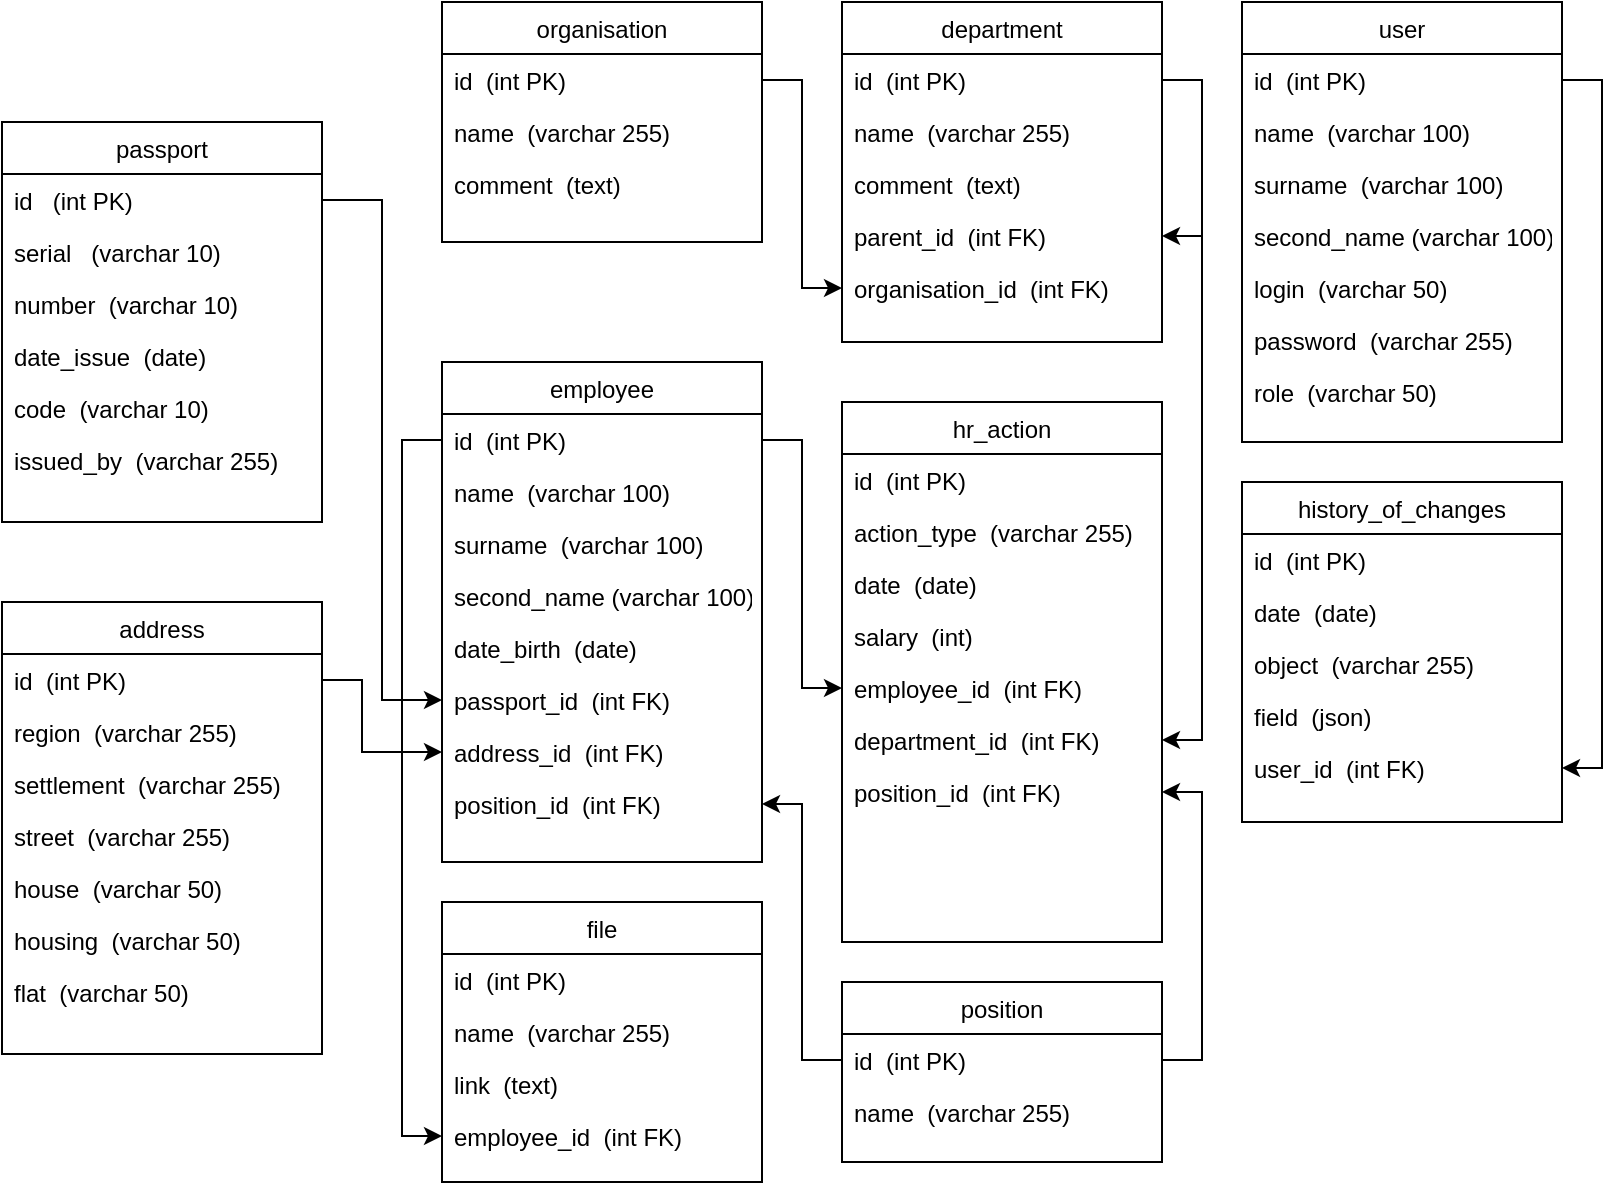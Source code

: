 <mxfile version="24.7.17">
  <diagram id="C5RBs43oDa-KdzZeNtuy" name="Page-1">
    <mxGraphModel dx="989" dy="582" grid="1" gridSize="10" guides="1" tooltips="1" connect="1" arrows="1" fold="1" page="1" pageScale="1" pageWidth="827" pageHeight="1169" math="0" shadow="0">
      <root>
        <mxCell id="WIyWlLk6GJQsqaUBKTNV-0" />
        <mxCell id="WIyWlLk6GJQsqaUBKTNV-1" parent="WIyWlLk6GJQsqaUBKTNV-0" />
        <mxCell id="zkfFHV4jXpPFQw0GAbJ--17" value="organisation" style="swimlane;fontStyle=0;align=center;verticalAlign=top;childLayout=stackLayout;horizontal=1;startSize=26;horizontalStack=0;resizeParent=1;resizeLast=0;collapsible=1;marginBottom=0;rounded=0;shadow=0;strokeWidth=1;" parent="WIyWlLk6GJQsqaUBKTNV-1" vertex="1">
          <mxGeometry x="280" y="80" width="160" height="120" as="geometry">
            <mxRectangle x="550" y="140" width="160" height="26" as="alternateBounds" />
          </mxGeometry>
        </mxCell>
        <mxCell id="zkfFHV4jXpPFQw0GAbJ--18" value="id  (int PK)" style="text;align=left;verticalAlign=top;spacingLeft=4;spacingRight=4;overflow=hidden;rotatable=0;points=[[0,0.5],[1,0.5]];portConstraint=eastwest;" parent="zkfFHV4jXpPFQw0GAbJ--17" vertex="1">
          <mxGeometry y="26" width="160" height="26" as="geometry" />
        </mxCell>
        <mxCell id="zkfFHV4jXpPFQw0GAbJ--19" value="name  (varchar 255)" style="text;align=left;verticalAlign=top;spacingLeft=4;spacingRight=4;overflow=hidden;rotatable=0;points=[[0,0.5],[1,0.5]];portConstraint=eastwest;rounded=0;shadow=0;html=0;" parent="zkfFHV4jXpPFQw0GAbJ--17" vertex="1">
          <mxGeometry y="52" width="160" height="26" as="geometry" />
        </mxCell>
        <mxCell id="zkfFHV4jXpPFQw0GAbJ--20" value="comment  (text)" style="text;align=left;verticalAlign=top;spacingLeft=4;spacingRight=4;overflow=hidden;rotatable=0;points=[[0,0.5],[1,0.5]];portConstraint=eastwest;rounded=0;shadow=0;html=0;" parent="zkfFHV4jXpPFQw0GAbJ--17" vertex="1">
          <mxGeometry y="78" width="160" height="26" as="geometry" />
        </mxCell>
        <mxCell id="YECoqb0zswU3pzLEYnco-3" value="department" style="swimlane;fontStyle=0;align=center;verticalAlign=top;childLayout=stackLayout;horizontal=1;startSize=26;horizontalStack=0;resizeParent=1;resizeLast=0;collapsible=1;marginBottom=0;rounded=0;shadow=0;strokeWidth=1;" parent="WIyWlLk6GJQsqaUBKTNV-1" vertex="1">
          <mxGeometry x="480" y="80" width="160" height="170" as="geometry">
            <mxRectangle x="550" y="140" width="160" height="26" as="alternateBounds" />
          </mxGeometry>
        </mxCell>
        <mxCell id="Ccd_4ay49C1qQ5F7txYR-0" style="edgeStyle=orthogonalEdgeStyle;rounded=0;orthogonalLoop=1;jettySize=auto;html=1;exitX=1;exitY=0.5;exitDx=0;exitDy=0;" parent="YECoqb0zswU3pzLEYnco-3" source="YECoqb0zswU3pzLEYnco-4" target="YECoqb0zswU3pzLEYnco-7" edge="1">
          <mxGeometry relative="1" as="geometry" />
        </mxCell>
        <mxCell id="YECoqb0zswU3pzLEYnco-4" value="id  (int PK)" style="text;align=left;verticalAlign=top;spacingLeft=4;spacingRight=4;overflow=hidden;rotatable=0;points=[[0,0.5],[1,0.5]];portConstraint=eastwest;" parent="YECoqb0zswU3pzLEYnco-3" vertex="1">
          <mxGeometry y="26" width="160" height="26" as="geometry" />
        </mxCell>
        <mxCell id="YECoqb0zswU3pzLEYnco-6" value="name  (varchar 255)" style="text;align=left;verticalAlign=top;spacingLeft=4;spacingRight=4;overflow=hidden;rotatable=0;points=[[0,0.5],[1,0.5]];portConstraint=eastwest;rounded=0;shadow=0;html=0;" parent="YECoqb0zswU3pzLEYnco-3" vertex="1">
          <mxGeometry y="52" width="160" height="26" as="geometry" />
        </mxCell>
        <mxCell id="YECoqb0zswU3pzLEYnco-8" value="comment  (text)" style="text;align=left;verticalAlign=top;spacingLeft=4;spacingRight=4;overflow=hidden;rotatable=0;points=[[0,0.5],[1,0.5]];portConstraint=eastwest;rounded=0;shadow=0;html=0;" parent="YECoqb0zswU3pzLEYnco-3" vertex="1">
          <mxGeometry y="78" width="160" height="26" as="geometry" />
        </mxCell>
        <mxCell id="YECoqb0zswU3pzLEYnco-7" value="parent_id  (int FK)" style="text;align=left;verticalAlign=top;spacingLeft=4;spacingRight=4;overflow=hidden;rotatable=0;points=[[0,0.5],[1,0.5]];portConstraint=eastwest;rounded=0;shadow=0;html=0;" parent="YECoqb0zswU3pzLEYnco-3" vertex="1">
          <mxGeometry y="104" width="160" height="26" as="geometry" />
        </mxCell>
        <mxCell id="YECoqb0zswU3pzLEYnco-5" value="organisation_id  (int FK)" style="text;align=left;verticalAlign=top;spacingLeft=4;spacingRight=4;overflow=hidden;rotatable=0;points=[[0,0.5],[1,0.5]];portConstraint=eastwest;rounded=0;shadow=0;html=0;" parent="YECoqb0zswU3pzLEYnco-3" vertex="1">
          <mxGeometry y="130" width="160" height="26" as="geometry" />
        </mxCell>
        <mxCell id="YECoqb0zswU3pzLEYnco-12" value="position" style="swimlane;fontStyle=0;align=center;verticalAlign=top;childLayout=stackLayout;horizontal=1;startSize=26;horizontalStack=0;resizeParent=1;resizeLast=0;collapsible=1;marginBottom=0;rounded=0;shadow=0;strokeWidth=1;" parent="WIyWlLk6GJQsqaUBKTNV-1" vertex="1">
          <mxGeometry x="480" y="570" width="160" height="90" as="geometry">
            <mxRectangle x="550" y="140" width="160" height="26" as="alternateBounds" />
          </mxGeometry>
        </mxCell>
        <mxCell id="YECoqb0zswU3pzLEYnco-13" value="id  (int PK)" style="text;align=left;verticalAlign=top;spacingLeft=4;spacingRight=4;overflow=hidden;rotatable=0;points=[[0,0.5],[1,0.5]];portConstraint=eastwest;" parent="YECoqb0zswU3pzLEYnco-12" vertex="1">
          <mxGeometry y="26" width="160" height="26" as="geometry" />
        </mxCell>
        <mxCell id="YECoqb0zswU3pzLEYnco-14" value="name  (varchar 255)" style="text;align=left;verticalAlign=top;spacingLeft=4;spacingRight=4;overflow=hidden;rotatable=0;points=[[0,0.5],[1,0.5]];portConstraint=eastwest;rounded=0;shadow=0;html=0;" parent="YECoqb0zswU3pzLEYnco-12" vertex="1">
          <mxGeometry y="52" width="160" height="26" as="geometry" />
        </mxCell>
        <mxCell id="YECoqb0zswU3pzLEYnco-21" value="employee" style="swimlane;fontStyle=0;align=center;verticalAlign=top;childLayout=stackLayout;horizontal=1;startSize=26;horizontalStack=0;resizeParent=1;resizeLast=0;collapsible=1;marginBottom=0;rounded=0;shadow=0;strokeWidth=1;" parent="WIyWlLk6GJQsqaUBKTNV-1" vertex="1">
          <mxGeometry x="280" y="260" width="160" height="250" as="geometry">
            <mxRectangle x="550" y="140" width="160" height="26" as="alternateBounds" />
          </mxGeometry>
        </mxCell>
        <mxCell id="YECoqb0zswU3pzLEYnco-22" value="id  (int PK)" style="text;align=left;verticalAlign=top;spacingLeft=4;spacingRight=4;overflow=hidden;rotatable=0;points=[[0,0.5],[1,0.5]];portConstraint=eastwest;" parent="YECoqb0zswU3pzLEYnco-21" vertex="1">
          <mxGeometry y="26" width="160" height="26" as="geometry" />
        </mxCell>
        <mxCell id="YECoqb0zswU3pzLEYnco-24" value="name  (varchar 100)" style="text;align=left;verticalAlign=top;spacingLeft=4;spacingRight=4;overflow=hidden;rotatable=0;points=[[0,0.5],[1,0.5]];portConstraint=eastwest;rounded=0;shadow=0;html=0;" parent="YECoqb0zswU3pzLEYnco-21" vertex="1">
          <mxGeometry y="52" width="160" height="26" as="geometry" />
        </mxCell>
        <mxCell id="YECoqb0zswU3pzLEYnco-23" value="surname  (varchar 100)" style="text;align=left;verticalAlign=top;spacingLeft=4;spacingRight=4;overflow=hidden;rotatable=0;points=[[0,0.5],[1,0.5]];portConstraint=eastwest;rounded=0;shadow=0;html=0;" parent="YECoqb0zswU3pzLEYnco-21" vertex="1">
          <mxGeometry y="78" width="160" height="26" as="geometry" />
        </mxCell>
        <mxCell id="YECoqb0zswU3pzLEYnco-25" value="second_name (varchar 100)" style="text;align=left;verticalAlign=top;spacingLeft=4;spacingRight=4;overflow=hidden;rotatable=0;points=[[0,0.5],[1,0.5]];portConstraint=eastwest;rounded=0;shadow=0;html=0;" parent="YECoqb0zswU3pzLEYnco-21" vertex="1">
          <mxGeometry y="104" width="160" height="26" as="geometry" />
        </mxCell>
        <mxCell id="YECoqb0zswU3pzLEYnco-81" value="date_birth  (date)" style="text;align=left;verticalAlign=top;spacingLeft=4;spacingRight=4;overflow=hidden;rotatable=0;points=[[0,0.5],[1,0.5]];portConstraint=eastwest;rounded=0;shadow=0;html=0;" parent="YECoqb0zswU3pzLEYnco-21" vertex="1">
          <mxGeometry y="130" width="160" height="26" as="geometry" />
        </mxCell>
        <mxCell id="YECoqb0zswU3pzLEYnco-82" value="passport_id  (int FK)" style="text;align=left;verticalAlign=top;spacingLeft=4;spacingRight=4;overflow=hidden;rotatable=0;points=[[0,0.5],[1,0.5]];portConstraint=eastwest;rounded=0;shadow=0;html=0;" parent="YECoqb0zswU3pzLEYnco-21" vertex="1">
          <mxGeometry y="156" width="160" height="26" as="geometry" />
        </mxCell>
        <mxCell id="YECoqb0zswU3pzLEYnco-26" value="address_id  (int FK)" style="text;align=left;verticalAlign=top;spacingLeft=4;spacingRight=4;overflow=hidden;rotatable=0;points=[[0,0.5],[1,0.5]];portConstraint=eastwest;rounded=0;shadow=0;html=0;" parent="YECoqb0zswU3pzLEYnco-21" vertex="1">
          <mxGeometry y="182" width="160" height="26" as="geometry" />
        </mxCell>
        <mxCell id="YECoqb0zswU3pzLEYnco-86" value="position_id  (int FK)" style="text;align=left;verticalAlign=top;spacingLeft=4;spacingRight=4;overflow=hidden;rotatable=0;points=[[0,0.5],[1,0.5]];portConstraint=eastwest;rounded=0;shadow=0;html=0;" parent="YECoqb0zswU3pzLEYnco-21" vertex="1">
          <mxGeometry y="208" width="160" height="26" as="geometry" />
        </mxCell>
        <mxCell id="YECoqb0zswU3pzLEYnco-39" value="file" style="swimlane;fontStyle=0;align=center;verticalAlign=top;childLayout=stackLayout;horizontal=1;startSize=26;horizontalStack=0;resizeParent=1;resizeLast=0;collapsible=1;marginBottom=0;rounded=0;shadow=0;strokeWidth=1;" parent="WIyWlLk6GJQsqaUBKTNV-1" vertex="1">
          <mxGeometry x="280" y="530" width="160" height="140" as="geometry">
            <mxRectangle x="550" y="140" width="160" height="26" as="alternateBounds" />
          </mxGeometry>
        </mxCell>
        <mxCell id="YECoqb0zswU3pzLEYnco-40" value="id  (int PK)" style="text;align=left;verticalAlign=top;spacingLeft=4;spacingRight=4;overflow=hidden;rotatable=0;points=[[0,0.5],[1,0.5]];portConstraint=eastwest;" parent="YECoqb0zswU3pzLEYnco-39" vertex="1">
          <mxGeometry y="26" width="160" height="26" as="geometry" />
        </mxCell>
        <mxCell id="YECoqb0zswU3pzLEYnco-41" value="name  (varchar 255)" style="text;align=left;verticalAlign=top;spacingLeft=4;spacingRight=4;overflow=hidden;rotatable=0;points=[[0,0.5],[1,0.5]];portConstraint=eastwest;rounded=0;shadow=0;html=0;" parent="YECoqb0zswU3pzLEYnco-39" vertex="1">
          <mxGeometry y="52" width="160" height="26" as="geometry" />
        </mxCell>
        <mxCell id="YECoqb0zswU3pzLEYnco-42" value="link  (text)" style="text;align=left;verticalAlign=top;spacingLeft=4;spacingRight=4;overflow=hidden;rotatable=0;points=[[0,0.5],[1,0.5]];portConstraint=eastwest;rounded=0;shadow=0;html=0;" parent="YECoqb0zswU3pzLEYnco-39" vertex="1">
          <mxGeometry y="78" width="160" height="26" as="geometry" />
        </mxCell>
        <mxCell id="VdQV2k-ucfRH0OK4bJZg-2" value="employee_id  (int FK)" style="text;align=left;verticalAlign=top;spacingLeft=4;spacingRight=4;overflow=hidden;rotatable=0;points=[[0,0.5],[1,0.5]];portConstraint=eastwest;rounded=0;shadow=0;html=0;" parent="YECoqb0zswU3pzLEYnco-39" vertex="1">
          <mxGeometry y="104" width="160" height="26" as="geometry" />
        </mxCell>
        <mxCell id="YECoqb0zswU3pzLEYnco-48" value="user" style="swimlane;fontStyle=0;align=center;verticalAlign=top;childLayout=stackLayout;horizontal=1;startSize=26;horizontalStack=0;resizeParent=1;resizeLast=0;collapsible=1;marginBottom=0;rounded=0;shadow=0;strokeWidth=1;" parent="WIyWlLk6GJQsqaUBKTNV-1" vertex="1">
          <mxGeometry x="680" y="80" width="160" height="220" as="geometry">
            <mxRectangle x="550" y="140" width="160" height="26" as="alternateBounds" />
          </mxGeometry>
        </mxCell>
        <mxCell id="YECoqb0zswU3pzLEYnco-49" value="id  (int PK)" style="text;align=left;verticalAlign=top;spacingLeft=4;spacingRight=4;overflow=hidden;rotatable=0;points=[[0,0.5],[1,0.5]];portConstraint=eastwest;" parent="YECoqb0zswU3pzLEYnco-48" vertex="1">
          <mxGeometry y="26" width="160" height="26" as="geometry" />
        </mxCell>
        <mxCell id="YECoqb0zswU3pzLEYnco-50" value="name  (varchar 100)" style="text;align=left;verticalAlign=top;spacingLeft=4;spacingRight=4;overflow=hidden;rotatable=0;points=[[0,0.5],[1,0.5]];portConstraint=eastwest;rounded=0;shadow=0;html=0;" parent="YECoqb0zswU3pzLEYnco-48" vertex="1">
          <mxGeometry y="52" width="160" height="26" as="geometry" />
        </mxCell>
        <mxCell id="3ly6tm5_DrOSzDCyUDJb-0" value="surname  (varchar 100)" style="text;align=left;verticalAlign=top;spacingLeft=4;spacingRight=4;overflow=hidden;rotatable=0;points=[[0,0.5],[1,0.5]];portConstraint=eastwest;rounded=0;shadow=0;html=0;" parent="YECoqb0zswU3pzLEYnco-48" vertex="1">
          <mxGeometry y="78" width="160" height="26" as="geometry" />
        </mxCell>
        <mxCell id="3ly6tm5_DrOSzDCyUDJb-1" value="second_name (varchar 100)" style="text;align=left;verticalAlign=top;spacingLeft=4;spacingRight=4;overflow=hidden;rotatable=0;points=[[0,0.5],[1,0.5]];portConstraint=eastwest;rounded=0;shadow=0;html=0;" parent="YECoqb0zswU3pzLEYnco-48" vertex="1">
          <mxGeometry y="104" width="160" height="26" as="geometry" />
        </mxCell>
        <mxCell id="YECoqb0zswU3pzLEYnco-63" value="login  (varchar 50)" style="text;align=left;verticalAlign=top;spacingLeft=4;spacingRight=4;overflow=hidden;rotatable=0;points=[[0,0.5],[1,0.5]];portConstraint=eastwest;rounded=0;shadow=0;html=0;" parent="YECoqb0zswU3pzLEYnco-48" vertex="1">
          <mxGeometry y="130" width="160" height="26" as="geometry" />
        </mxCell>
        <mxCell id="YECoqb0zswU3pzLEYnco-53" value="password  (varchar 255)" style="text;align=left;verticalAlign=top;spacingLeft=4;spacingRight=4;overflow=hidden;rotatable=0;points=[[0,0.5],[1,0.5]];portConstraint=eastwest;rounded=0;shadow=0;html=0;" parent="YECoqb0zswU3pzLEYnco-48" vertex="1">
          <mxGeometry y="156" width="160" height="26" as="geometry" />
        </mxCell>
        <mxCell id="VdQV2k-ucfRH0OK4bJZg-5" value="role  (varchar 50)" style="text;align=left;verticalAlign=top;spacingLeft=4;spacingRight=4;overflow=hidden;rotatable=0;points=[[0,0.5],[1,0.5]];portConstraint=eastwest;rounded=0;shadow=0;html=0;" parent="YECoqb0zswU3pzLEYnco-48" vertex="1">
          <mxGeometry y="182" width="160" height="26" as="geometry" />
        </mxCell>
        <mxCell id="YECoqb0zswU3pzLEYnco-70" value="passport" style="swimlane;fontStyle=0;align=center;verticalAlign=top;childLayout=stackLayout;horizontal=1;startSize=26;horizontalStack=0;resizeParent=1;resizeLast=0;collapsible=1;marginBottom=0;rounded=0;shadow=0;strokeWidth=1;" parent="WIyWlLk6GJQsqaUBKTNV-1" vertex="1">
          <mxGeometry x="60" y="140" width="160" height="200" as="geometry">
            <mxRectangle x="550" y="140" width="160" height="26" as="alternateBounds" />
          </mxGeometry>
        </mxCell>
        <mxCell id="YECoqb0zswU3pzLEYnco-71" value="id   (int PK)" style="text;align=left;verticalAlign=top;spacingLeft=4;spacingRight=4;overflow=hidden;rotatable=0;points=[[0,0.5],[1,0.5]];portConstraint=eastwest;" parent="YECoqb0zswU3pzLEYnco-70" vertex="1">
          <mxGeometry y="26" width="160" height="26" as="geometry" />
        </mxCell>
        <mxCell id="YECoqb0zswU3pzLEYnco-59" value="serial   (varchar 10)" style="text;align=left;verticalAlign=top;spacingLeft=4;spacingRight=4;overflow=hidden;rotatable=0;points=[[0,0.5],[1,0.5]];portConstraint=eastwest;rounded=0;shadow=0;html=0;" parent="YECoqb0zswU3pzLEYnco-70" vertex="1">
          <mxGeometry y="52" width="160" height="26" as="geometry" />
        </mxCell>
        <mxCell id="YECoqb0zswU3pzLEYnco-62" value="number  (varchar 10)" style="text;align=left;verticalAlign=top;spacingLeft=4;spacingRight=4;overflow=hidden;rotatable=0;points=[[0,0.5],[1,0.5]];portConstraint=eastwest;rounded=0;shadow=0;html=0;" parent="YECoqb0zswU3pzLEYnco-70" vertex="1">
          <mxGeometry y="78" width="160" height="26" as="geometry" />
        </mxCell>
        <mxCell id="YECoqb0zswU3pzLEYnco-61" value="date_issue  (date)" style="text;align=left;verticalAlign=top;spacingLeft=4;spacingRight=4;overflow=hidden;rotatable=0;points=[[0,0.5],[1,0.5]];portConstraint=eastwest;rounded=0;shadow=0;html=0;" parent="YECoqb0zswU3pzLEYnco-70" vertex="1">
          <mxGeometry y="104" width="160" height="26" as="geometry" />
        </mxCell>
        <mxCell id="YECoqb0zswU3pzLEYnco-60" value="code  (varchar 10)" style="text;align=left;verticalAlign=top;spacingLeft=4;spacingRight=4;overflow=hidden;rotatable=0;points=[[0,0.5],[1,0.5]];portConstraint=eastwest;rounded=0;shadow=0;html=0;" parent="YECoqb0zswU3pzLEYnco-70" vertex="1">
          <mxGeometry y="130" width="160" height="26" as="geometry" />
        </mxCell>
        <mxCell id="YECoqb0zswU3pzLEYnco-58" value="issued_by  (varchar 255)" style="text;align=left;verticalAlign=top;spacingLeft=4;spacingRight=4;overflow=hidden;rotatable=0;points=[[0,0.5],[1,0.5]];portConstraint=eastwest;rounded=0;shadow=0;html=0;" parent="YECoqb0zswU3pzLEYnco-70" vertex="1">
          <mxGeometry y="156" width="160" height="26" as="geometry" />
        </mxCell>
        <mxCell id="YECoqb0zswU3pzLEYnco-75" value="address" style="swimlane;fontStyle=0;align=center;verticalAlign=top;childLayout=stackLayout;horizontal=1;startSize=26;horizontalStack=0;resizeParent=1;resizeLast=0;collapsible=1;marginBottom=0;rounded=0;shadow=0;strokeWidth=1;" parent="WIyWlLk6GJQsqaUBKTNV-1" vertex="1">
          <mxGeometry x="60" y="380" width="160" height="226" as="geometry">
            <mxRectangle x="550" y="140" width="160" height="26" as="alternateBounds" />
          </mxGeometry>
        </mxCell>
        <mxCell id="YECoqb0zswU3pzLEYnco-76" value="id  (int PK)" style="text;align=left;verticalAlign=top;spacingLeft=4;spacingRight=4;overflow=hidden;rotatable=0;points=[[0,0.5],[1,0.5]];portConstraint=eastwest;" parent="YECoqb0zswU3pzLEYnco-75" vertex="1">
          <mxGeometry y="26" width="160" height="26" as="geometry" />
        </mxCell>
        <mxCell id="YECoqb0zswU3pzLEYnco-64" value="region  (varchar 255)" style="text;align=left;verticalAlign=top;spacingLeft=4;spacingRight=4;overflow=hidden;rotatable=0;points=[[0,0.5],[1,0.5]];portConstraint=eastwest;rounded=0;shadow=0;html=0;" parent="YECoqb0zswU3pzLEYnco-75" vertex="1">
          <mxGeometry y="52" width="160" height="26" as="geometry" />
        </mxCell>
        <mxCell id="YECoqb0zswU3pzLEYnco-67" value="settlement  (varchar 255)" style="text;align=left;verticalAlign=top;spacingLeft=4;spacingRight=4;overflow=hidden;rotatable=0;points=[[0,0.5],[1,0.5]];portConstraint=eastwest;rounded=0;shadow=0;html=0;" parent="YECoqb0zswU3pzLEYnco-75" vertex="1">
          <mxGeometry y="78" width="160" height="26" as="geometry" />
        </mxCell>
        <mxCell id="YECoqb0zswU3pzLEYnco-68" value="street  (varchar 255)" style="text;align=left;verticalAlign=top;spacingLeft=4;spacingRight=4;overflow=hidden;rotatable=0;points=[[0,0.5],[1,0.5]];portConstraint=eastwest;rounded=0;shadow=0;html=0;" parent="YECoqb0zswU3pzLEYnco-75" vertex="1">
          <mxGeometry y="104" width="160" height="26" as="geometry" />
        </mxCell>
        <mxCell id="YECoqb0zswU3pzLEYnco-66" value="house  (varchar 50)" style="text;align=left;verticalAlign=top;spacingLeft=4;spacingRight=4;overflow=hidden;rotatable=0;points=[[0,0.5],[1,0.5]];portConstraint=eastwest;rounded=0;shadow=0;html=0;" parent="YECoqb0zswU3pzLEYnco-75" vertex="1">
          <mxGeometry y="130" width="160" height="26" as="geometry" />
        </mxCell>
        <mxCell id="YECoqb0zswU3pzLEYnco-65" value="housing  (varchar 50)" style="text;align=left;verticalAlign=top;spacingLeft=4;spacingRight=4;overflow=hidden;rotatable=0;points=[[0,0.5],[1,0.5]];portConstraint=eastwest;rounded=0;shadow=0;html=0;" parent="YECoqb0zswU3pzLEYnco-75" vertex="1">
          <mxGeometry y="156" width="160" height="26" as="geometry" />
        </mxCell>
        <mxCell id="YECoqb0zswU3pzLEYnco-57" value="flat  (varchar 50)" style="text;align=left;verticalAlign=top;spacingLeft=4;spacingRight=4;overflow=hidden;rotatable=0;points=[[0,0.5],[1,0.5]];portConstraint=eastwest;rounded=0;shadow=0;html=0;" parent="YECoqb0zswU3pzLEYnco-75" vertex="1">
          <mxGeometry y="182" width="160" height="26" as="geometry" />
        </mxCell>
        <mxCell id="YECoqb0zswU3pzLEYnco-83" style="edgeStyle=orthogonalEdgeStyle;rounded=0;orthogonalLoop=1;jettySize=auto;html=1;exitX=1;exitY=0.5;exitDx=0;exitDy=0;entryX=0;entryY=0.5;entryDx=0;entryDy=0;" parent="WIyWlLk6GJQsqaUBKTNV-1" source="YECoqb0zswU3pzLEYnco-71" target="YECoqb0zswU3pzLEYnco-82" edge="1">
          <mxGeometry relative="1" as="geometry" />
        </mxCell>
        <mxCell id="YECoqb0zswU3pzLEYnco-84" style="edgeStyle=orthogonalEdgeStyle;rounded=0;orthogonalLoop=1;jettySize=auto;html=1;exitX=1;exitY=0.5;exitDx=0;exitDy=0;entryX=0;entryY=0.5;entryDx=0;entryDy=0;" parent="WIyWlLk6GJQsqaUBKTNV-1" source="YECoqb0zswU3pzLEYnco-76" target="YECoqb0zswU3pzLEYnco-26" edge="1">
          <mxGeometry relative="1" as="geometry">
            <Array as="points">
              <mxPoint x="240" y="419" />
              <mxPoint x="240" y="455" />
            </Array>
          </mxGeometry>
        </mxCell>
        <mxCell id="Ccd_4ay49C1qQ5F7txYR-1" value="history_of_changes" style="swimlane;fontStyle=0;align=center;verticalAlign=top;childLayout=stackLayout;horizontal=1;startSize=26;horizontalStack=0;resizeParent=1;resizeLast=0;collapsible=1;marginBottom=0;rounded=0;shadow=0;strokeWidth=1;" parent="WIyWlLk6GJQsqaUBKTNV-1" vertex="1">
          <mxGeometry x="680" y="320" width="160" height="170" as="geometry">
            <mxRectangle x="550" y="140" width="160" height="26" as="alternateBounds" />
          </mxGeometry>
        </mxCell>
        <mxCell id="Ccd_4ay49C1qQ5F7txYR-2" value="id  (int PK)" style="text;align=left;verticalAlign=top;spacingLeft=4;spacingRight=4;overflow=hidden;rotatable=0;points=[[0,0.5],[1,0.5]];portConstraint=eastwest;" parent="Ccd_4ay49C1qQ5F7txYR-1" vertex="1">
          <mxGeometry y="26" width="160" height="26" as="geometry" />
        </mxCell>
        <mxCell id="Ccd_4ay49C1qQ5F7txYR-3" value="date  (date)" style="text;align=left;verticalAlign=top;spacingLeft=4;spacingRight=4;overflow=hidden;rotatable=0;points=[[0,0.5],[1,0.5]];portConstraint=eastwest;rounded=0;shadow=0;html=0;" parent="Ccd_4ay49C1qQ5F7txYR-1" vertex="1">
          <mxGeometry y="52" width="160" height="26" as="geometry" />
        </mxCell>
        <mxCell id="Ccd_4ay49C1qQ5F7txYR-6" value="object  (varchar 255)" style="text;align=left;verticalAlign=top;spacingLeft=4;spacingRight=4;overflow=hidden;rotatable=0;points=[[0,0.5],[1,0.5]];portConstraint=eastwest;rounded=0;shadow=0;html=0;" parent="Ccd_4ay49C1qQ5F7txYR-1" vertex="1">
          <mxGeometry y="78" width="160" height="26" as="geometry" />
        </mxCell>
        <mxCell id="Ccd_4ay49C1qQ5F7txYR-7" value="field  (json)" style="text;align=left;verticalAlign=top;spacingLeft=4;spacingRight=4;overflow=hidden;rotatable=0;points=[[0,0.5],[1,0.5]];portConstraint=eastwest;rounded=0;shadow=0;html=0;" parent="Ccd_4ay49C1qQ5F7txYR-1" vertex="1">
          <mxGeometry y="104" width="160" height="26" as="geometry" />
        </mxCell>
        <mxCell id="3ly6tm5_DrOSzDCyUDJb-2" value="user_id  (int FK)" style="text;align=left;verticalAlign=top;spacingLeft=4;spacingRight=4;overflow=hidden;rotatable=0;points=[[0,0.5],[1,0.5]];portConstraint=eastwest;rounded=0;shadow=0;html=0;" parent="Ccd_4ay49C1qQ5F7txYR-1" vertex="1">
          <mxGeometry y="130" width="160" height="26" as="geometry" />
        </mxCell>
        <mxCell id="Ccd_4ay49C1qQ5F7txYR-10" value="hr_action" style="swimlane;fontStyle=0;align=center;verticalAlign=top;childLayout=stackLayout;horizontal=1;startSize=26;horizontalStack=0;resizeParent=1;resizeLast=0;collapsible=1;marginBottom=0;rounded=0;shadow=0;strokeWidth=1;" parent="WIyWlLk6GJQsqaUBKTNV-1" vertex="1">
          <mxGeometry x="480" y="280" width="160" height="270" as="geometry">
            <mxRectangle x="550" y="140" width="160" height="26" as="alternateBounds" />
          </mxGeometry>
        </mxCell>
        <mxCell id="Ccd_4ay49C1qQ5F7txYR-11" value="id  (int PK)" style="text;align=left;verticalAlign=top;spacingLeft=4;spacingRight=4;overflow=hidden;rotatable=0;points=[[0,0.5],[1,0.5]];portConstraint=eastwest;" parent="Ccd_4ay49C1qQ5F7txYR-10" vertex="1">
          <mxGeometry y="26" width="160" height="26" as="geometry" />
        </mxCell>
        <mxCell id="Ccd_4ay49C1qQ5F7txYR-12" value="action_type  (varchar 255)" style="text;align=left;verticalAlign=top;spacingLeft=4;spacingRight=4;overflow=hidden;rotatable=0;points=[[0,0.5],[1,0.5]];portConstraint=eastwest;rounded=0;shadow=0;html=0;" parent="Ccd_4ay49C1qQ5F7txYR-10" vertex="1">
          <mxGeometry y="52" width="160" height="26" as="geometry" />
        </mxCell>
        <mxCell id="Ccd_4ay49C1qQ5F7txYR-16" value="date  (date)" style="text;align=left;verticalAlign=top;spacingLeft=4;spacingRight=4;overflow=hidden;rotatable=0;points=[[0,0.5],[1,0.5]];portConstraint=eastwest;rounded=0;shadow=0;html=0;" parent="Ccd_4ay49C1qQ5F7txYR-10" vertex="1">
          <mxGeometry y="78" width="160" height="26" as="geometry" />
        </mxCell>
        <mxCell id="VdQV2k-ucfRH0OK4bJZg-6" value="salary  (int)" style="text;align=left;verticalAlign=top;spacingLeft=4;spacingRight=4;overflow=hidden;rotatable=0;points=[[0,0.5],[1,0.5]];portConstraint=eastwest;rounded=0;shadow=0;html=0;" parent="Ccd_4ay49C1qQ5F7txYR-10" vertex="1">
          <mxGeometry y="104" width="160" height="26" as="geometry" />
        </mxCell>
        <mxCell id="Ccd_4ay49C1qQ5F7txYR-13" value="employee_id  (int FK)" style="text;align=left;verticalAlign=top;spacingLeft=4;spacingRight=4;overflow=hidden;rotatable=0;points=[[0,0.5],[1,0.5]];portConstraint=eastwest;rounded=0;shadow=0;html=0;" parent="Ccd_4ay49C1qQ5F7txYR-10" vertex="1">
          <mxGeometry y="130" width="160" height="26" as="geometry" />
        </mxCell>
        <mxCell id="Ccd_4ay49C1qQ5F7txYR-14" value="department_id  (int FK)" style="text;align=left;verticalAlign=top;spacingLeft=4;spacingRight=4;overflow=hidden;rotatable=0;points=[[0,0.5],[1,0.5]];portConstraint=eastwest;rounded=0;shadow=0;html=0;" parent="Ccd_4ay49C1qQ5F7txYR-10" vertex="1">
          <mxGeometry y="156" width="160" height="26" as="geometry" />
        </mxCell>
        <mxCell id="Ccd_4ay49C1qQ5F7txYR-15" value="position_id  (int FK)" style="text;align=left;verticalAlign=top;spacingLeft=4;spacingRight=4;overflow=hidden;rotatable=0;points=[[0,0.5],[1,0.5]];portConstraint=eastwest;rounded=0;shadow=0;html=0;" parent="Ccd_4ay49C1qQ5F7txYR-10" vertex="1">
          <mxGeometry y="182" width="160" height="26" as="geometry" />
        </mxCell>
        <mxCell id="Ccd_4ay49C1qQ5F7txYR-17" style="edgeStyle=orthogonalEdgeStyle;rounded=0;orthogonalLoop=1;jettySize=auto;html=1;exitX=1;exitY=0.5;exitDx=0;exitDy=0;entryX=0;entryY=0.5;entryDx=0;entryDy=0;" parent="WIyWlLk6GJQsqaUBKTNV-1" source="YECoqb0zswU3pzLEYnco-22" target="Ccd_4ay49C1qQ5F7txYR-13" edge="1">
          <mxGeometry relative="1" as="geometry" />
        </mxCell>
        <mxCell id="Ccd_4ay49C1qQ5F7txYR-21" style="edgeStyle=orthogonalEdgeStyle;rounded=0;orthogonalLoop=1;jettySize=auto;html=1;exitX=0;exitY=0.5;exitDx=0;exitDy=0;entryX=1;entryY=0.5;entryDx=0;entryDy=0;" parent="WIyWlLk6GJQsqaUBKTNV-1" source="YECoqb0zswU3pzLEYnco-13" target="YECoqb0zswU3pzLEYnco-86" edge="1">
          <mxGeometry relative="1" as="geometry" />
        </mxCell>
        <mxCell id="Ccd_4ay49C1qQ5F7txYR-22" style="edgeStyle=orthogonalEdgeStyle;rounded=0;orthogonalLoop=1;jettySize=auto;html=1;exitX=1;exitY=0.5;exitDx=0;exitDy=0;entryX=1;entryY=0.5;entryDx=0;entryDy=0;" parent="WIyWlLk6GJQsqaUBKTNV-1" source="YECoqb0zswU3pzLEYnco-4" target="Ccd_4ay49C1qQ5F7txYR-14" edge="1">
          <mxGeometry relative="1" as="geometry" />
        </mxCell>
        <mxCell id="yBgfsQ7FiFTpNFujGelX-0" style="edgeStyle=orthogonalEdgeStyle;rounded=0;orthogonalLoop=1;jettySize=auto;html=1;exitX=1;exitY=0.5;exitDx=0;exitDy=0;" parent="WIyWlLk6GJQsqaUBKTNV-1" source="zkfFHV4jXpPFQw0GAbJ--18" target="YECoqb0zswU3pzLEYnco-5" edge="1">
          <mxGeometry relative="1" as="geometry" />
        </mxCell>
        <mxCell id="3ly6tm5_DrOSzDCyUDJb-3" style="edgeStyle=orthogonalEdgeStyle;rounded=0;orthogonalLoop=1;jettySize=auto;html=1;exitX=1;exitY=0.5;exitDx=0;exitDy=0;entryX=1;entryY=0.5;entryDx=0;entryDy=0;" parent="WIyWlLk6GJQsqaUBKTNV-1" source="YECoqb0zswU3pzLEYnco-49" target="3ly6tm5_DrOSzDCyUDJb-2" edge="1">
          <mxGeometry relative="1" as="geometry" />
        </mxCell>
        <mxCell id="VdQV2k-ucfRH0OK4bJZg-3" style="edgeStyle=orthogonalEdgeStyle;rounded=0;orthogonalLoop=1;jettySize=auto;html=1;exitX=0;exitY=0.5;exitDx=0;exitDy=0;entryX=0;entryY=0.5;entryDx=0;entryDy=0;" parent="WIyWlLk6GJQsqaUBKTNV-1" source="YECoqb0zswU3pzLEYnco-22" target="VdQV2k-ucfRH0OK4bJZg-2" edge="1">
          <mxGeometry relative="1" as="geometry">
            <Array as="points">
              <mxPoint x="260" y="299" />
              <mxPoint x="260" y="647" />
            </Array>
          </mxGeometry>
        </mxCell>
        <mxCell id="VdQV2k-ucfRH0OK4bJZg-8" style="edgeStyle=orthogonalEdgeStyle;rounded=0;orthogonalLoop=1;jettySize=auto;html=1;exitX=1;exitY=0.5;exitDx=0;exitDy=0;entryX=1;entryY=0.5;entryDx=0;entryDy=0;" parent="WIyWlLk6GJQsqaUBKTNV-1" source="YECoqb0zswU3pzLEYnco-13" target="Ccd_4ay49C1qQ5F7txYR-15" edge="1">
          <mxGeometry relative="1" as="geometry">
            <Array as="points">
              <mxPoint x="660" y="609" />
              <mxPoint x="660" y="475" />
            </Array>
          </mxGeometry>
        </mxCell>
      </root>
    </mxGraphModel>
  </diagram>
</mxfile>
